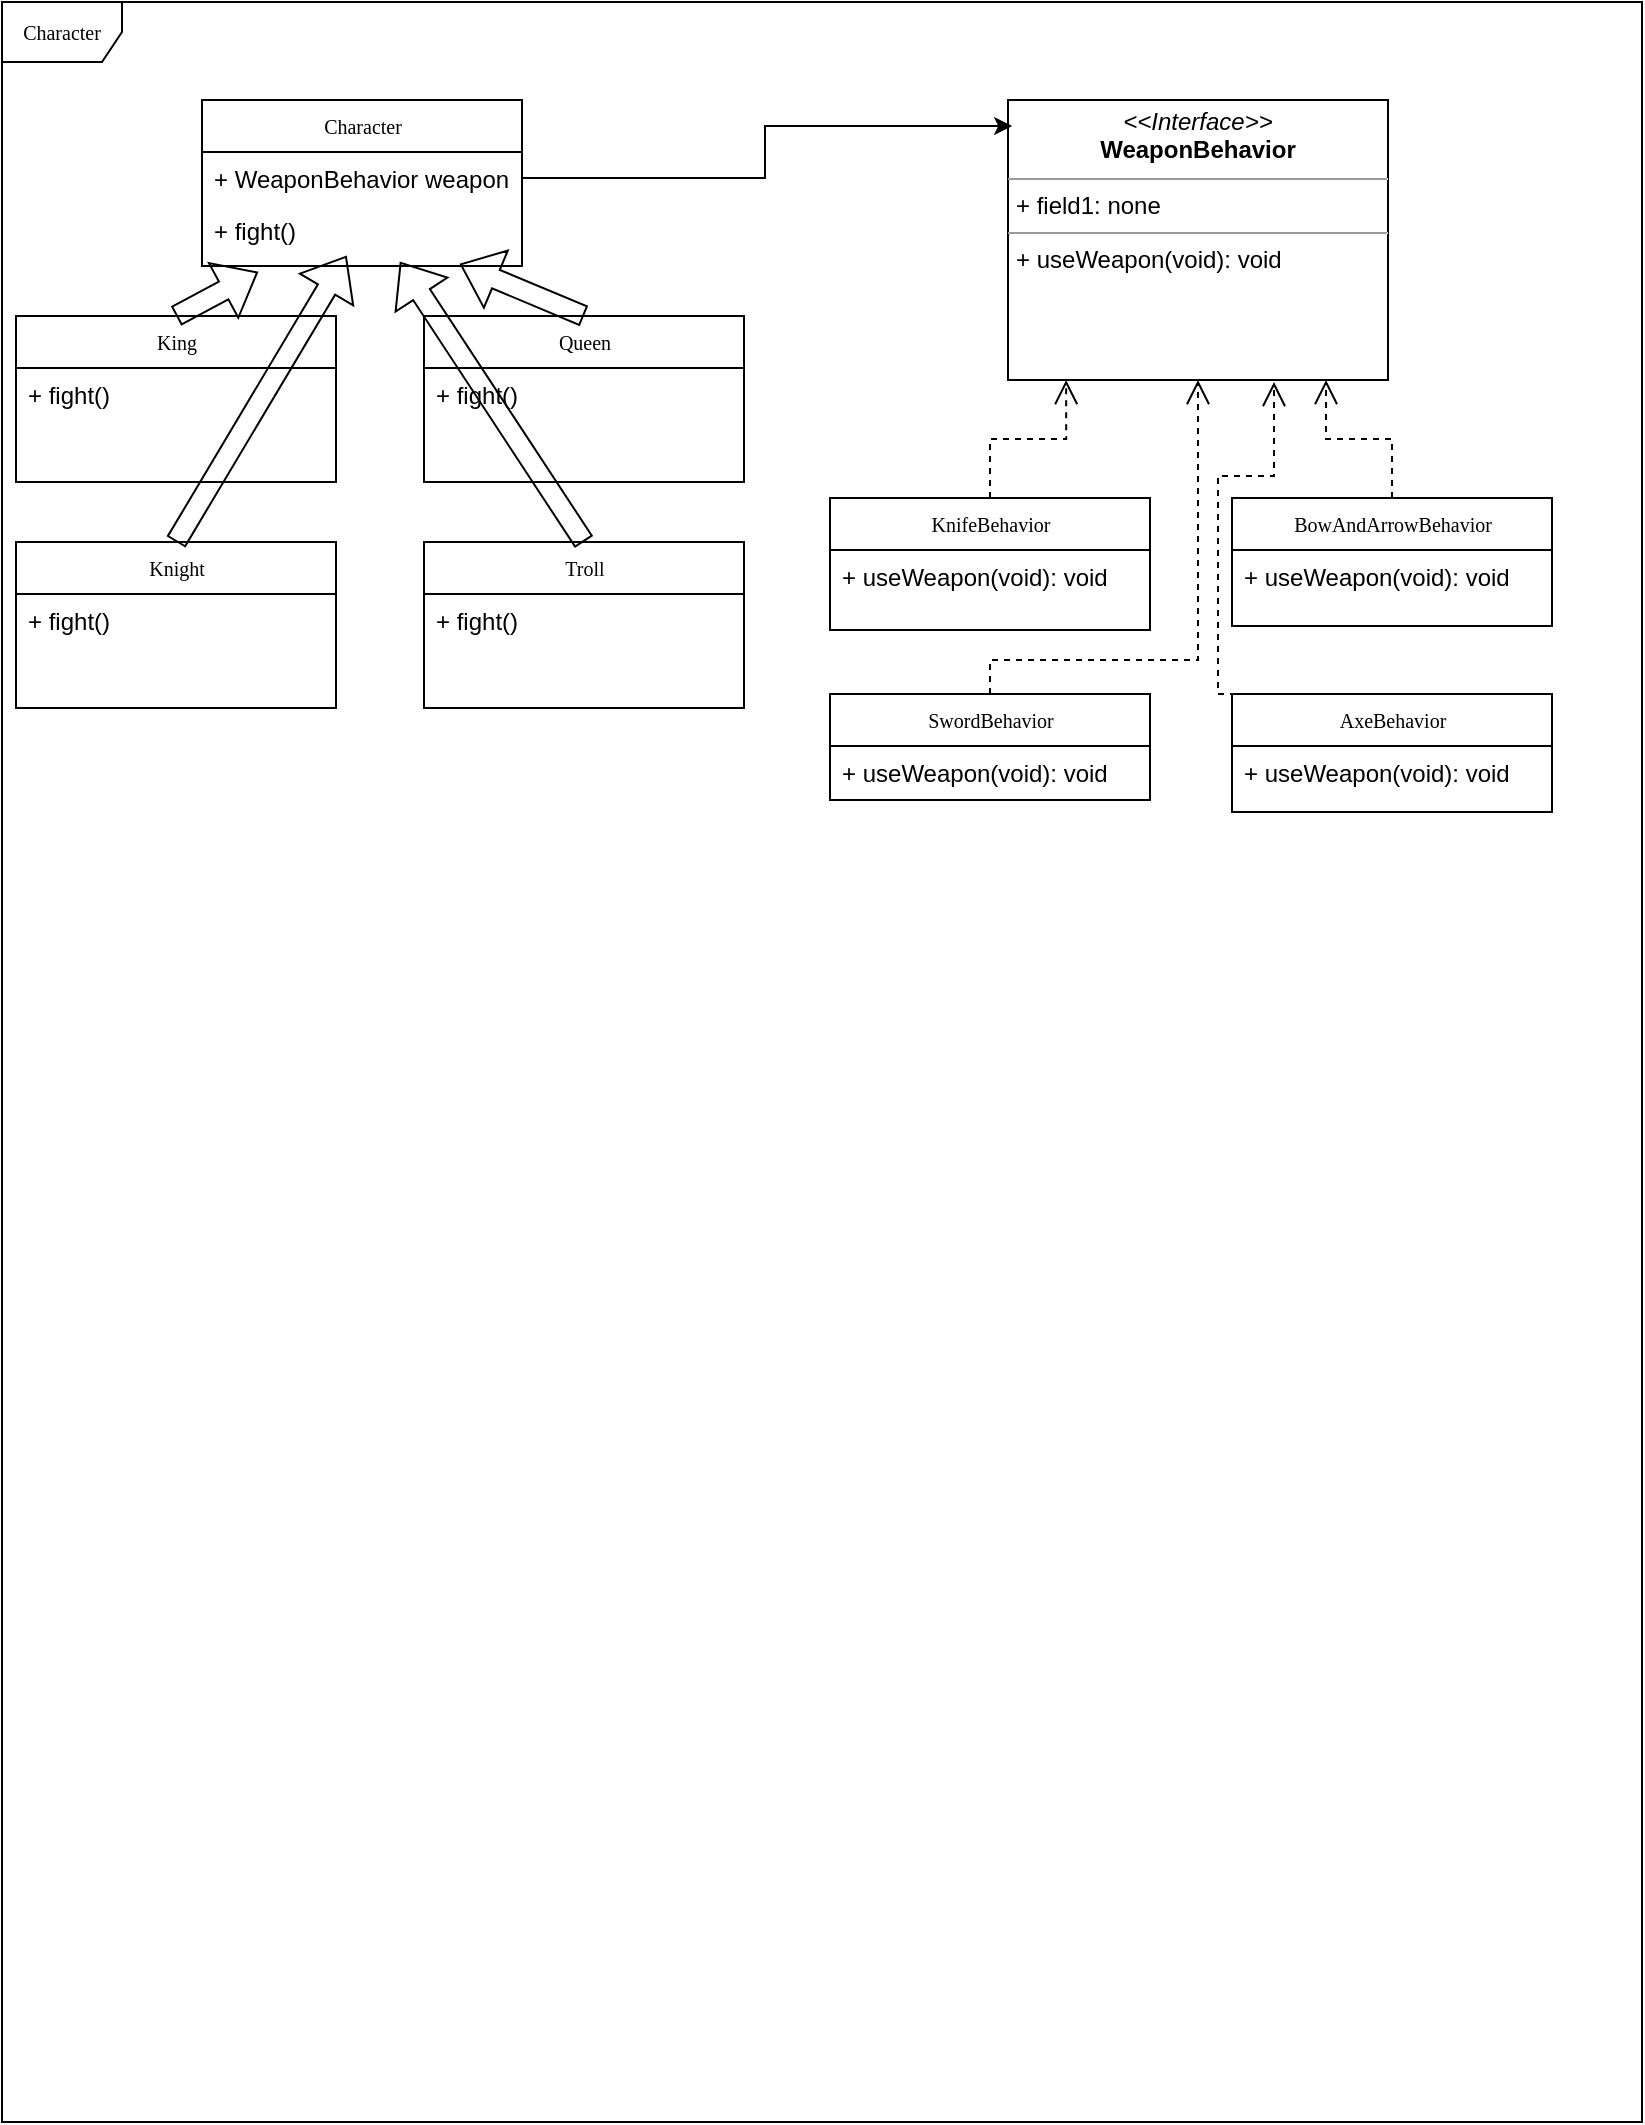 <mxfile version="23.1.1" type="device">
  <diagram id="hedKQnrYojtoNneebHL0" name="CharacterGame">
    <mxGraphModel dx="1318" dy="577" grid="0" gridSize="10" guides="1" tooltips="1" connect="1" arrows="1" fold="1" page="1" pageScale="1" pageWidth="827" pageHeight="1169" math="0" shadow="0">
      <root>
        <mxCell id="0" />
        <mxCell id="1" parent="0" />
        <mxCell id="Vxvh0fZoTZz_ePv99iRF-1" value="&lt;p style=&quot;margin:0px;margin-top:4px;text-align:center;&quot;&gt;&lt;i&gt;&amp;lt;&amp;lt;Interface&amp;gt;&amp;gt;&lt;/i&gt;&lt;br&gt;&lt;b&gt;WeaponBehavior&lt;/b&gt;&lt;br&gt;&lt;/p&gt;&lt;hr size=&quot;1&quot;&gt;&lt;p style=&quot;margin:0px;margin-left:4px;&quot;&gt;+ field1: none&lt;br&gt;&lt;/p&gt;&lt;hr size=&quot;1&quot;&gt;&lt;p style=&quot;margin:0px;margin-left:4px;&quot;&gt;+&amp;nbsp;useWeapon(void): void&lt;br&gt;&lt;/p&gt;" style="verticalAlign=top;align=left;overflow=fill;fontSize=12;fontFamily=Helvetica;html=1;rounded=0;shadow=0;comic=0;labelBackgroundColor=none;strokeWidth=1" vertex="1" parent="1">
          <mxGeometry x="523" y="69" width="190" height="140" as="geometry" />
        </mxCell>
        <mxCell id="3Wf8UEWp3Dxp0oOQV-vo-1" value="KnifeBehavior" style="swimlane;html=1;fontStyle=0;childLayout=stackLayout;horizontal=1;startSize=26;fillColor=none;horizontalStack=0;resizeParent=1;resizeLast=0;collapsible=1;marginBottom=0;swimlaneFillColor=#ffffff;rounded=0;shadow=0;comic=0;labelBackgroundColor=none;strokeWidth=1;fontFamily=Verdana;fontSize=10;align=center;" vertex="1" parent="1">
          <mxGeometry x="434" y="268" width="160" height="66" as="geometry" />
        </mxCell>
        <mxCell id="3Wf8UEWp3Dxp0oOQV-vo-2" value="+&amp;nbsp;useWeapon(void): void" style="text;html=1;strokeColor=none;fillColor=none;align=left;verticalAlign=top;spacingLeft=4;spacingRight=4;whiteSpace=wrap;overflow=hidden;rotatable=0;points=[[0,0.5],[1,0.5]];portConstraint=eastwest;" vertex="1" parent="3Wf8UEWp3Dxp0oOQV-vo-1">
          <mxGeometry y="26" width="160" height="26" as="geometry" />
        </mxCell>
        <mxCell id="dmwN4ByqKsnjal_ebq2K-2" value="BowAndArrowBehavior" style="swimlane;html=1;fontStyle=0;childLayout=stackLayout;horizontal=1;startSize=26;fillColor=none;horizontalStack=0;resizeParent=1;resizeLast=0;collapsible=1;marginBottom=0;swimlaneFillColor=#ffffff;rounded=0;shadow=0;comic=0;labelBackgroundColor=none;strokeWidth=1;fontFamily=Verdana;fontSize=10;align=center;" vertex="1" parent="1">
          <mxGeometry x="635" y="268" width="160" height="64" as="geometry" />
        </mxCell>
        <mxCell id="dmwN4ByqKsnjal_ebq2K-3" value="+&amp;nbsp;useWeapon(void): void" style="text;html=1;strokeColor=none;fillColor=none;align=left;verticalAlign=top;spacingLeft=4;spacingRight=4;whiteSpace=wrap;overflow=hidden;rotatable=0;points=[[0,0.5],[1,0.5]];portConstraint=eastwest;" vertex="1" parent="dmwN4ByqKsnjal_ebq2K-2">
          <mxGeometry y="26" width="160" height="26" as="geometry" />
        </mxCell>
        <mxCell id="dmwN4ByqKsnjal_ebq2K-6" value="AxeBehavior" style="swimlane;html=1;fontStyle=0;childLayout=stackLayout;horizontal=1;startSize=26;fillColor=none;horizontalStack=0;resizeParent=1;resizeLast=0;collapsible=1;marginBottom=0;swimlaneFillColor=#ffffff;rounded=0;shadow=0;comic=0;labelBackgroundColor=none;strokeWidth=1;fontFamily=Verdana;fontSize=10;align=center;" vertex="1" parent="1">
          <mxGeometry x="635" y="366" width="160" height="59" as="geometry" />
        </mxCell>
        <mxCell id="dmwN4ByqKsnjal_ebq2K-7" value="+&amp;nbsp;useWeapon(void): void" style="text;html=1;strokeColor=none;fillColor=none;align=left;verticalAlign=top;spacingLeft=4;spacingRight=4;whiteSpace=wrap;overflow=hidden;rotatable=0;points=[[0,0.5],[1,0.5]];portConstraint=eastwest;" vertex="1" parent="dmwN4ByqKsnjal_ebq2K-6">
          <mxGeometry y="26" width="160" height="26" as="geometry" />
        </mxCell>
        <mxCell id="dmwN4ByqKsnjal_ebq2K-10" value="SwordBehavior" style="swimlane;html=1;fontStyle=0;childLayout=stackLayout;horizontal=1;startSize=26;fillColor=none;horizontalStack=0;resizeParent=1;resizeLast=0;collapsible=1;marginBottom=0;swimlaneFillColor=#ffffff;rounded=0;shadow=0;comic=0;labelBackgroundColor=none;strokeWidth=1;fontFamily=Verdana;fontSize=10;align=center;" vertex="1" parent="1">
          <mxGeometry x="434" y="366" width="160" height="53" as="geometry" />
        </mxCell>
        <mxCell id="dmwN4ByqKsnjal_ebq2K-11" value="+&amp;nbsp;useWeapon(void): void" style="text;html=1;strokeColor=none;fillColor=none;align=left;verticalAlign=top;spacingLeft=4;spacingRight=4;whiteSpace=wrap;overflow=hidden;rotatable=0;points=[[0,0.5],[1,0.5]];portConstraint=eastwest;" vertex="1" parent="dmwN4ByqKsnjal_ebq2K-10">
          <mxGeometry y="26" width="160" height="26" as="geometry" />
        </mxCell>
        <mxCell id="Hm3YNk5D_qYQGTu5DQbW-5" style="edgeStyle=orthogonalEdgeStyle;rounded=0;html=1;dashed=1;labelBackgroundColor=none;startFill=0;endArrow=open;endFill=0;endSize=10;fontFamily=Verdana;fontSize=10;exitX=0.5;exitY=0;exitDx=0;exitDy=0;entryX=0.153;entryY=1;entryDx=0;entryDy=0;entryPerimeter=0;" edge="1" parent="1" source="3Wf8UEWp3Dxp0oOQV-vo-1" target="Vxvh0fZoTZz_ePv99iRF-1">
          <mxGeometry relative="1" as="geometry">
            <Array as="points" />
            <mxPoint x="254" y="194" as="sourcePoint" />
            <mxPoint x="395" y="194" as="targetPoint" />
          </mxGeometry>
        </mxCell>
        <mxCell id="Hm3YNk5D_qYQGTu5DQbW-8" style="edgeStyle=orthogonalEdgeStyle;rounded=0;html=1;dashed=1;labelBackgroundColor=none;startFill=0;endArrow=open;endFill=0;endSize=10;fontFamily=Verdana;fontSize=10;exitX=0.5;exitY=0;exitDx=0;exitDy=0;entryX=0.837;entryY=1;entryDx=0;entryDy=0;entryPerimeter=0;" edge="1" parent="1" source="dmwN4ByqKsnjal_ebq2K-2" target="Vxvh0fZoTZz_ePv99iRF-1">
          <mxGeometry relative="1" as="geometry">
            <Array as="points" />
            <mxPoint x="284" y="224" as="sourcePoint" />
            <mxPoint x="616" y="207" as="targetPoint" />
          </mxGeometry>
        </mxCell>
        <mxCell id="Hm3YNk5D_qYQGTu5DQbW-9" style="edgeStyle=orthogonalEdgeStyle;rounded=0;html=1;dashed=1;labelBackgroundColor=none;startFill=0;endArrow=open;endFill=0;endSize=10;fontFamily=Verdana;fontSize=10;exitX=0.5;exitY=0;exitDx=0;exitDy=0;entryX=0.7;entryY=1.007;entryDx=0;entryDy=0;entryPerimeter=0;" edge="1" parent="1" source="dmwN4ByqKsnjal_ebq2K-6" target="Vxvh0fZoTZz_ePv99iRF-1">
          <mxGeometry relative="1" as="geometry">
            <Array as="points">
              <mxPoint x="628" y="366" />
              <mxPoint x="628" y="257" />
              <mxPoint x="656" y="257" />
            </Array>
            <mxPoint x="294" y="234" as="sourcePoint" />
            <mxPoint x="435" y="234" as="targetPoint" />
          </mxGeometry>
        </mxCell>
        <mxCell id="Hm3YNk5D_qYQGTu5DQbW-11" style="edgeStyle=orthogonalEdgeStyle;rounded=0;html=1;dashed=1;labelBackgroundColor=none;startFill=0;endArrow=open;endFill=0;endSize=10;fontFamily=Verdana;fontSize=10;exitX=0.5;exitY=0;exitDx=0;exitDy=0;entryX=0.5;entryY=1;entryDx=0;entryDy=0;" edge="1" parent="1" source="dmwN4ByqKsnjal_ebq2K-10" target="Vxvh0fZoTZz_ePv99iRF-1">
          <mxGeometry relative="1" as="geometry">
            <Array as="points">
              <mxPoint x="514" y="349" />
              <mxPoint x="618" y="349" />
            </Array>
            <mxPoint x="314" y="254" as="sourcePoint" />
            <mxPoint x="455" y="254" as="targetPoint" />
          </mxGeometry>
        </mxCell>
        <mxCell id="7qh-j6ECLoVk-F21xAza-1" value="Character" style="swimlane;html=1;fontStyle=0;childLayout=stackLayout;horizontal=1;startSize=26;fillColor=none;horizontalStack=0;resizeParent=1;resizeLast=0;collapsible=1;marginBottom=0;swimlaneFillColor=#ffffff;rounded=0;shadow=0;comic=0;labelBackgroundColor=none;strokeWidth=1;fontFamily=Verdana;fontSize=10;align=center;" vertex="1" parent="1">
          <mxGeometry x="120" y="69" width="160" height="83" as="geometry" />
        </mxCell>
        <mxCell id="7qh-j6ECLoVk-F21xAza-2" value="+ WeaponBehavior weapon" style="text;html=1;strokeColor=none;fillColor=none;align=left;verticalAlign=top;spacingLeft=4;spacingRight=4;whiteSpace=wrap;overflow=hidden;rotatable=0;points=[[0,0.5],[1,0.5]];portConstraint=eastwest;" vertex="1" parent="7qh-j6ECLoVk-F21xAza-1">
          <mxGeometry y="26" width="160" height="26" as="geometry" />
        </mxCell>
        <mxCell id="7qh-j6ECLoVk-F21xAza-3" value="+ fight()" style="text;html=1;strokeColor=none;fillColor=none;align=left;verticalAlign=top;spacingLeft=4;spacingRight=4;whiteSpace=wrap;overflow=hidden;rotatable=0;points=[[0,0.5],[1,0.5]];portConstraint=eastwest;" vertex="1" parent="7qh-j6ECLoVk-F21xAza-1">
          <mxGeometry y="52" width="160" height="26" as="geometry" />
        </mxCell>
        <mxCell id="7qh-j6ECLoVk-F21xAza-10" value="King" style="swimlane;html=1;fontStyle=0;childLayout=stackLayout;horizontal=1;startSize=26;fillColor=none;horizontalStack=0;resizeParent=1;resizeLast=0;collapsible=1;marginBottom=0;swimlaneFillColor=#ffffff;rounded=0;shadow=0;comic=0;labelBackgroundColor=none;strokeWidth=1;fontFamily=Verdana;fontSize=10;align=center;" vertex="1" parent="1">
          <mxGeometry x="27" y="177" width="160" height="83" as="geometry" />
        </mxCell>
        <mxCell id="7qh-j6ECLoVk-F21xAza-12" value="+ fight()" style="text;html=1;strokeColor=none;fillColor=none;align=left;verticalAlign=top;spacingLeft=4;spacingRight=4;whiteSpace=wrap;overflow=hidden;rotatable=0;points=[[0,0.5],[1,0.5]];portConstraint=eastwest;" vertex="1" parent="7qh-j6ECLoVk-F21xAza-10">
          <mxGeometry y="26" width="160" height="26" as="geometry" />
        </mxCell>
        <mxCell id="7qh-j6ECLoVk-F21xAza-13" value="Queen" style="swimlane;html=1;fontStyle=0;childLayout=stackLayout;horizontal=1;startSize=26;fillColor=none;horizontalStack=0;resizeParent=1;resizeLast=0;collapsible=1;marginBottom=0;swimlaneFillColor=#ffffff;rounded=0;shadow=0;comic=0;labelBackgroundColor=none;strokeWidth=1;fontFamily=Verdana;fontSize=10;align=center;" vertex="1" parent="1">
          <mxGeometry x="231" y="177" width="160" height="83" as="geometry" />
        </mxCell>
        <mxCell id="7qh-j6ECLoVk-F21xAza-15" value="+ fight()" style="text;html=1;strokeColor=none;fillColor=none;align=left;verticalAlign=top;spacingLeft=4;spacingRight=4;whiteSpace=wrap;overflow=hidden;rotatable=0;points=[[0,0.5],[1,0.5]];portConstraint=eastwest;" vertex="1" parent="7qh-j6ECLoVk-F21xAza-13">
          <mxGeometry y="26" width="160" height="26" as="geometry" />
        </mxCell>
        <mxCell id="7qh-j6ECLoVk-F21xAza-16" value="Troll" style="swimlane;html=1;fontStyle=0;childLayout=stackLayout;horizontal=1;startSize=26;fillColor=none;horizontalStack=0;resizeParent=1;resizeLast=0;collapsible=1;marginBottom=0;swimlaneFillColor=#ffffff;rounded=0;shadow=0;comic=0;labelBackgroundColor=none;strokeWidth=1;fontFamily=Verdana;fontSize=10;align=center;" vertex="1" parent="1">
          <mxGeometry x="231" y="290" width="160" height="83" as="geometry" />
        </mxCell>
        <mxCell id="7qh-j6ECLoVk-F21xAza-18" value="+ fight()" style="text;html=1;strokeColor=none;fillColor=none;align=left;verticalAlign=top;spacingLeft=4;spacingRight=4;whiteSpace=wrap;overflow=hidden;rotatable=0;points=[[0,0.5],[1,0.5]];portConstraint=eastwest;" vertex="1" parent="7qh-j6ECLoVk-F21xAza-16">
          <mxGeometry y="26" width="160" height="26" as="geometry" />
        </mxCell>
        <mxCell id="7qh-j6ECLoVk-F21xAza-19" value="Knight" style="swimlane;html=1;fontStyle=0;childLayout=stackLayout;horizontal=1;startSize=26;fillColor=none;horizontalStack=0;resizeParent=1;resizeLast=0;collapsible=1;marginBottom=0;swimlaneFillColor=#ffffff;rounded=0;shadow=0;comic=0;labelBackgroundColor=none;strokeWidth=1;fontFamily=Verdana;fontSize=10;align=center;" vertex="1" parent="1">
          <mxGeometry x="27" y="290" width="160" height="83" as="geometry" />
        </mxCell>
        <mxCell id="7qh-j6ECLoVk-F21xAza-21" value="+ fight()" style="text;html=1;strokeColor=none;fillColor=none;align=left;verticalAlign=top;spacingLeft=4;spacingRight=4;whiteSpace=wrap;overflow=hidden;rotatable=0;points=[[0,0.5],[1,0.5]];portConstraint=eastwest;" vertex="1" parent="7qh-j6ECLoVk-F21xAza-19">
          <mxGeometry y="26" width="160" height="26" as="geometry" />
        </mxCell>
        <mxCell id="-jWervTVIUwb-T0oJPdG-6" style="edgeStyle=orthogonalEdgeStyle;rounded=0;orthogonalLoop=1;jettySize=auto;html=1;exitX=1;exitY=0.5;exitDx=0;exitDy=0;entryX=0.011;entryY=0.093;entryDx=0;entryDy=0;entryPerimeter=0;" edge="1" parent="1" source="7qh-j6ECLoVk-F21xAza-2" target="Vxvh0fZoTZz_ePv99iRF-1">
          <mxGeometry relative="1" as="geometry" />
        </mxCell>
        <mxCell id="siCOZAJ5dxAH6rpv6uzy-3" value="" style="edgeStyle=none;orthogonalLoop=1;jettySize=auto;html=1;rounded=0;shape=flexArrow;entryX=0.806;entryY=1.154;entryDx=0;entryDy=0;entryPerimeter=0;exitX=0.5;exitY=0;exitDx=0;exitDy=0;" edge="1" parent="1" source="7qh-j6ECLoVk-F21xAza-13" target="7qh-j6ECLoVk-F21xAza-3">
          <mxGeometry width="80" relative="1" as="geometry">
            <mxPoint x="329" y="513" as="sourcePoint" />
            <mxPoint x="409" y="513" as="targetPoint" />
            <Array as="points" />
          </mxGeometry>
        </mxCell>
        <mxCell id="siCOZAJ5dxAH6rpv6uzy-7" value="" style="edgeStyle=none;orthogonalLoop=1;jettySize=auto;html=1;rounded=0;shape=flexArrow;entryX=0.619;entryY=1.115;entryDx=0;entryDy=0;entryPerimeter=0;exitX=0.5;exitY=0;exitDx=0;exitDy=0;" edge="1" parent="1" source="7qh-j6ECLoVk-F21xAza-16" target="7qh-j6ECLoVk-F21xAza-3">
          <mxGeometry width="80" relative="1" as="geometry">
            <mxPoint x="321" y="187" as="sourcePoint" />
            <mxPoint x="259" y="161" as="targetPoint" />
            <Array as="points" />
          </mxGeometry>
        </mxCell>
        <mxCell id="siCOZAJ5dxAH6rpv6uzy-8" value="" style="edgeStyle=none;orthogonalLoop=1;jettySize=auto;html=1;rounded=0;shape=flexArrow;exitX=0.5;exitY=0;exitDx=0;exitDy=0;" edge="1" parent="1" source="7qh-j6ECLoVk-F21xAza-19" target="7qh-j6ECLoVk-F21xAza-3">
          <mxGeometry width="80" relative="1" as="geometry">
            <mxPoint x="331" y="197" as="sourcePoint" />
            <mxPoint x="269" y="171" as="targetPoint" />
            <Array as="points" />
          </mxGeometry>
        </mxCell>
        <mxCell id="siCOZAJ5dxAH6rpv6uzy-9" value="" style="edgeStyle=none;orthogonalLoop=1;jettySize=auto;html=1;rounded=0;shape=flexArrow;exitX=0.5;exitY=0;exitDx=0;exitDy=0;" edge="1" parent="1" source="7qh-j6ECLoVk-F21xAza-10">
          <mxGeometry width="80" relative="1" as="geometry">
            <mxPoint x="341" y="207" as="sourcePoint" />
            <mxPoint x="148" y="155" as="targetPoint" />
            <Array as="points" />
          </mxGeometry>
        </mxCell>
        <mxCell id="ozKOGqt24bmYIApVJBsm-1" value="&lt;div&gt;Character&lt;/div&gt;" style="shape=umlFrame;whiteSpace=wrap;html=1;rounded=0;shadow=0;comic=0;labelBackgroundColor=none;strokeWidth=1;fontFamily=Verdana;fontSize=10;align=center;" vertex="1" parent="1">
          <mxGeometry x="20" y="20" width="820" height="1060" as="geometry" />
        </mxCell>
      </root>
    </mxGraphModel>
  </diagram>
</mxfile>
